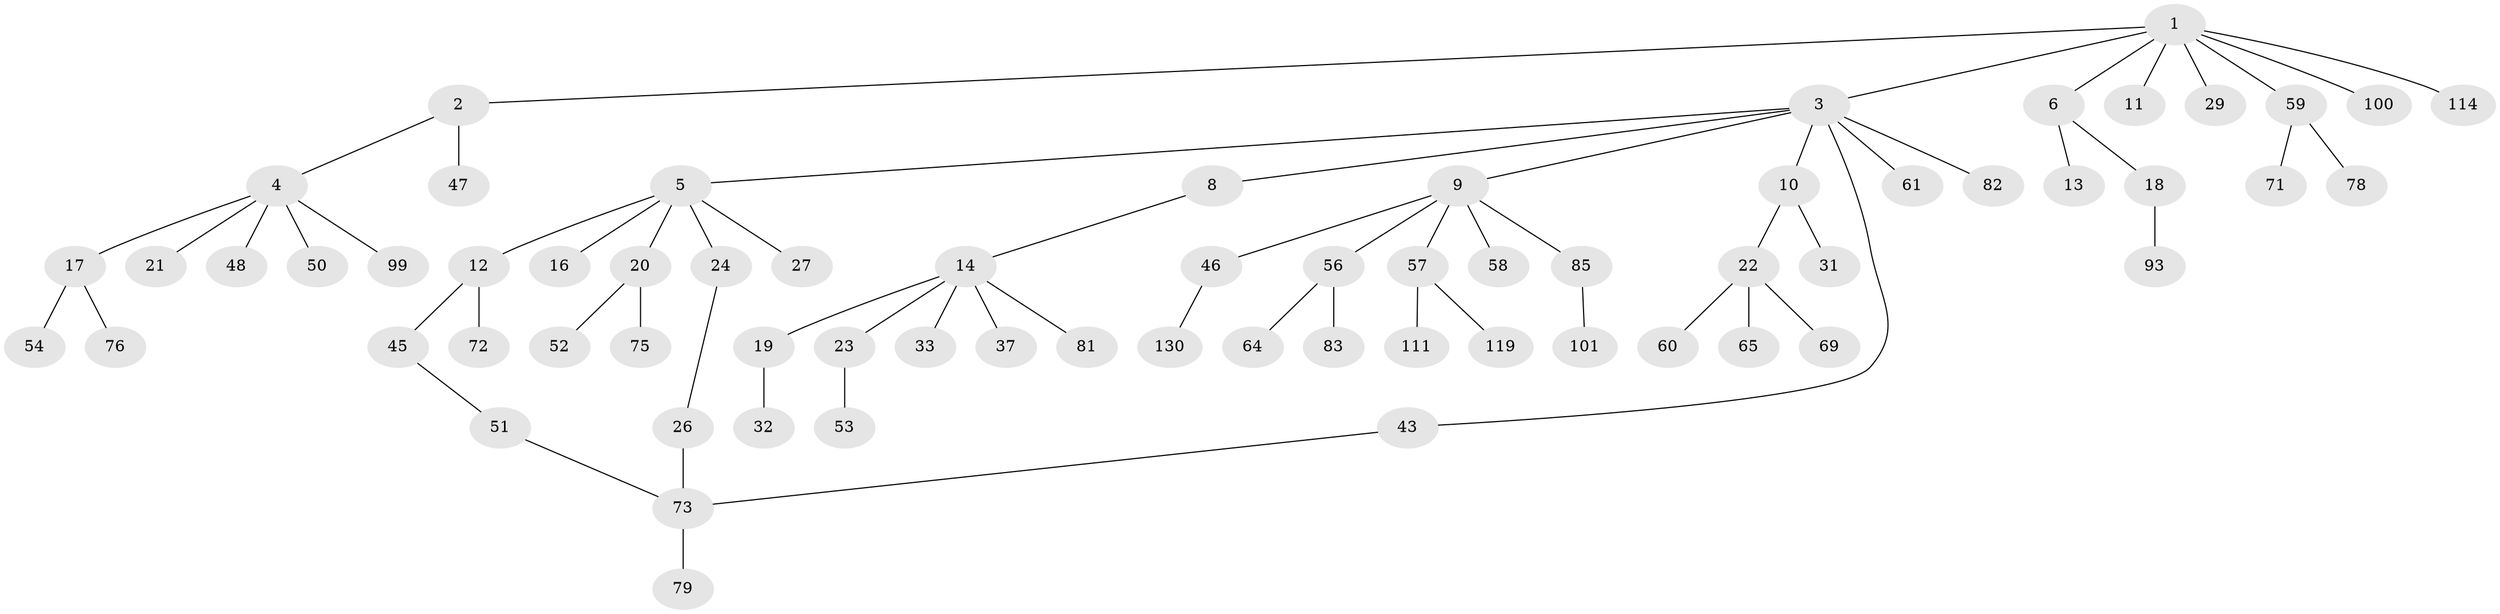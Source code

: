 // original degree distribution, {8: 0.014925373134328358, 3: 0.08955223880597014, 6: 0.014925373134328358, 4: 0.07462686567164178, 7: 0.007462686567164179, 5: 0.014925373134328358, 2: 0.3283582089552239, 1: 0.4552238805970149}
// Generated by graph-tools (version 1.1) at 2025/13/03/09/25 04:13:15]
// undirected, 67 vertices, 68 edges
graph export_dot {
graph [start="1"]
  node [color=gray90,style=filled];
  1;
  2;
  3;
  4;
  5 [super="+7+133"];
  6 [super="+108+15+55+40"];
  8;
  9 [super="+36"];
  10 [super="+38"];
  11 [super="+88"];
  12 [super="+124+131"];
  13;
  14;
  16;
  17 [super="+41"];
  18;
  19;
  20;
  21 [super="+74+44"];
  22 [super="+28"];
  23 [super="+35+34+30"];
  24 [super="+123+25"];
  26;
  27;
  29 [super="+125+91"];
  31;
  32;
  33 [super="+62"];
  37 [super="+39"];
  43;
  45;
  46 [super="+63"];
  47;
  48;
  50;
  51 [super="+122"];
  52;
  53 [super="+132"];
  54;
  56 [super="+92"];
  57;
  58;
  59;
  60 [super="+134"];
  61;
  64;
  65 [super="+66"];
  69 [super="+80"];
  71;
  72 [super="+126"];
  73 [super="+77+87"];
  75;
  76;
  78 [super="+90+110"];
  79 [super="+86"];
  81;
  82;
  83 [super="+104"];
  85;
  93;
  99;
  100;
  101 [super="+109"];
  111 [super="+117"];
  114;
  119 [super="+129"];
  130;
  1 -- 2;
  1 -- 3;
  1 -- 6;
  1 -- 11;
  1 -- 29;
  1 -- 59;
  1 -- 100;
  1 -- 114;
  2 -- 4;
  2 -- 47;
  3 -- 5;
  3 -- 8;
  3 -- 9;
  3 -- 10;
  3 -- 43;
  3 -- 61;
  3 -- 82;
  4 -- 17;
  4 -- 21;
  4 -- 48;
  4 -- 50;
  4 -- 99;
  5 -- 12;
  5 -- 16;
  5 -- 20;
  5 -- 24;
  5 -- 27;
  6 -- 13;
  6 -- 18;
  8 -- 14;
  9 -- 46;
  9 -- 58;
  9 -- 56;
  9 -- 85;
  9 -- 57;
  10 -- 22;
  10 -- 31;
  12 -- 45;
  12 -- 72;
  14 -- 19;
  14 -- 23;
  14 -- 33;
  14 -- 37;
  14 -- 81;
  17 -- 54;
  17 -- 76;
  18 -- 93;
  19 -- 32;
  20 -- 52;
  20 -- 75;
  22 -- 65;
  22 -- 69;
  22 -- 60;
  23 -- 53;
  24 -- 26;
  26 -- 73;
  43 -- 73;
  45 -- 51;
  46 -- 130;
  51 -- 73;
  56 -- 64;
  56 -- 83;
  57 -- 111;
  57 -- 119;
  59 -- 71;
  59 -- 78;
  73 -- 79;
  85 -- 101;
}
